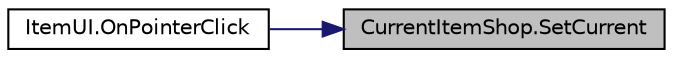 digraph "CurrentItemShop.SetCurrent"
{
 // INTERACTIVE_SVG=YES
 // LATEX_PDF_SIZE
  edge [fontname="Helvetica",fontsize="10",labelfontname="Helvetica",labelfontsize="10"];
  node [fontname="Helvetica",fontsize="10",shape=record];
  rankdir="RL";
  Node1 [label="CurrentItemShop.SetCurrent",height=0.2,width=0.4,color="black", fillcolor="grey75", style="filled", fontcolor="black",tooltip=" "];
  Node1 -> Node2 [dir="back",color="midnightblue",fontsize="10",style="solid",fontname="Helvetica"];
  Node2 [label="ItemUI.OnPointerClick",height=0.2,width=0.4,color="black", fillcolor="white", style="filled",URL="$class_item_u_i.html#a2b89b23e671541d302225044a9d9de6f",tooltip=" "];
}
